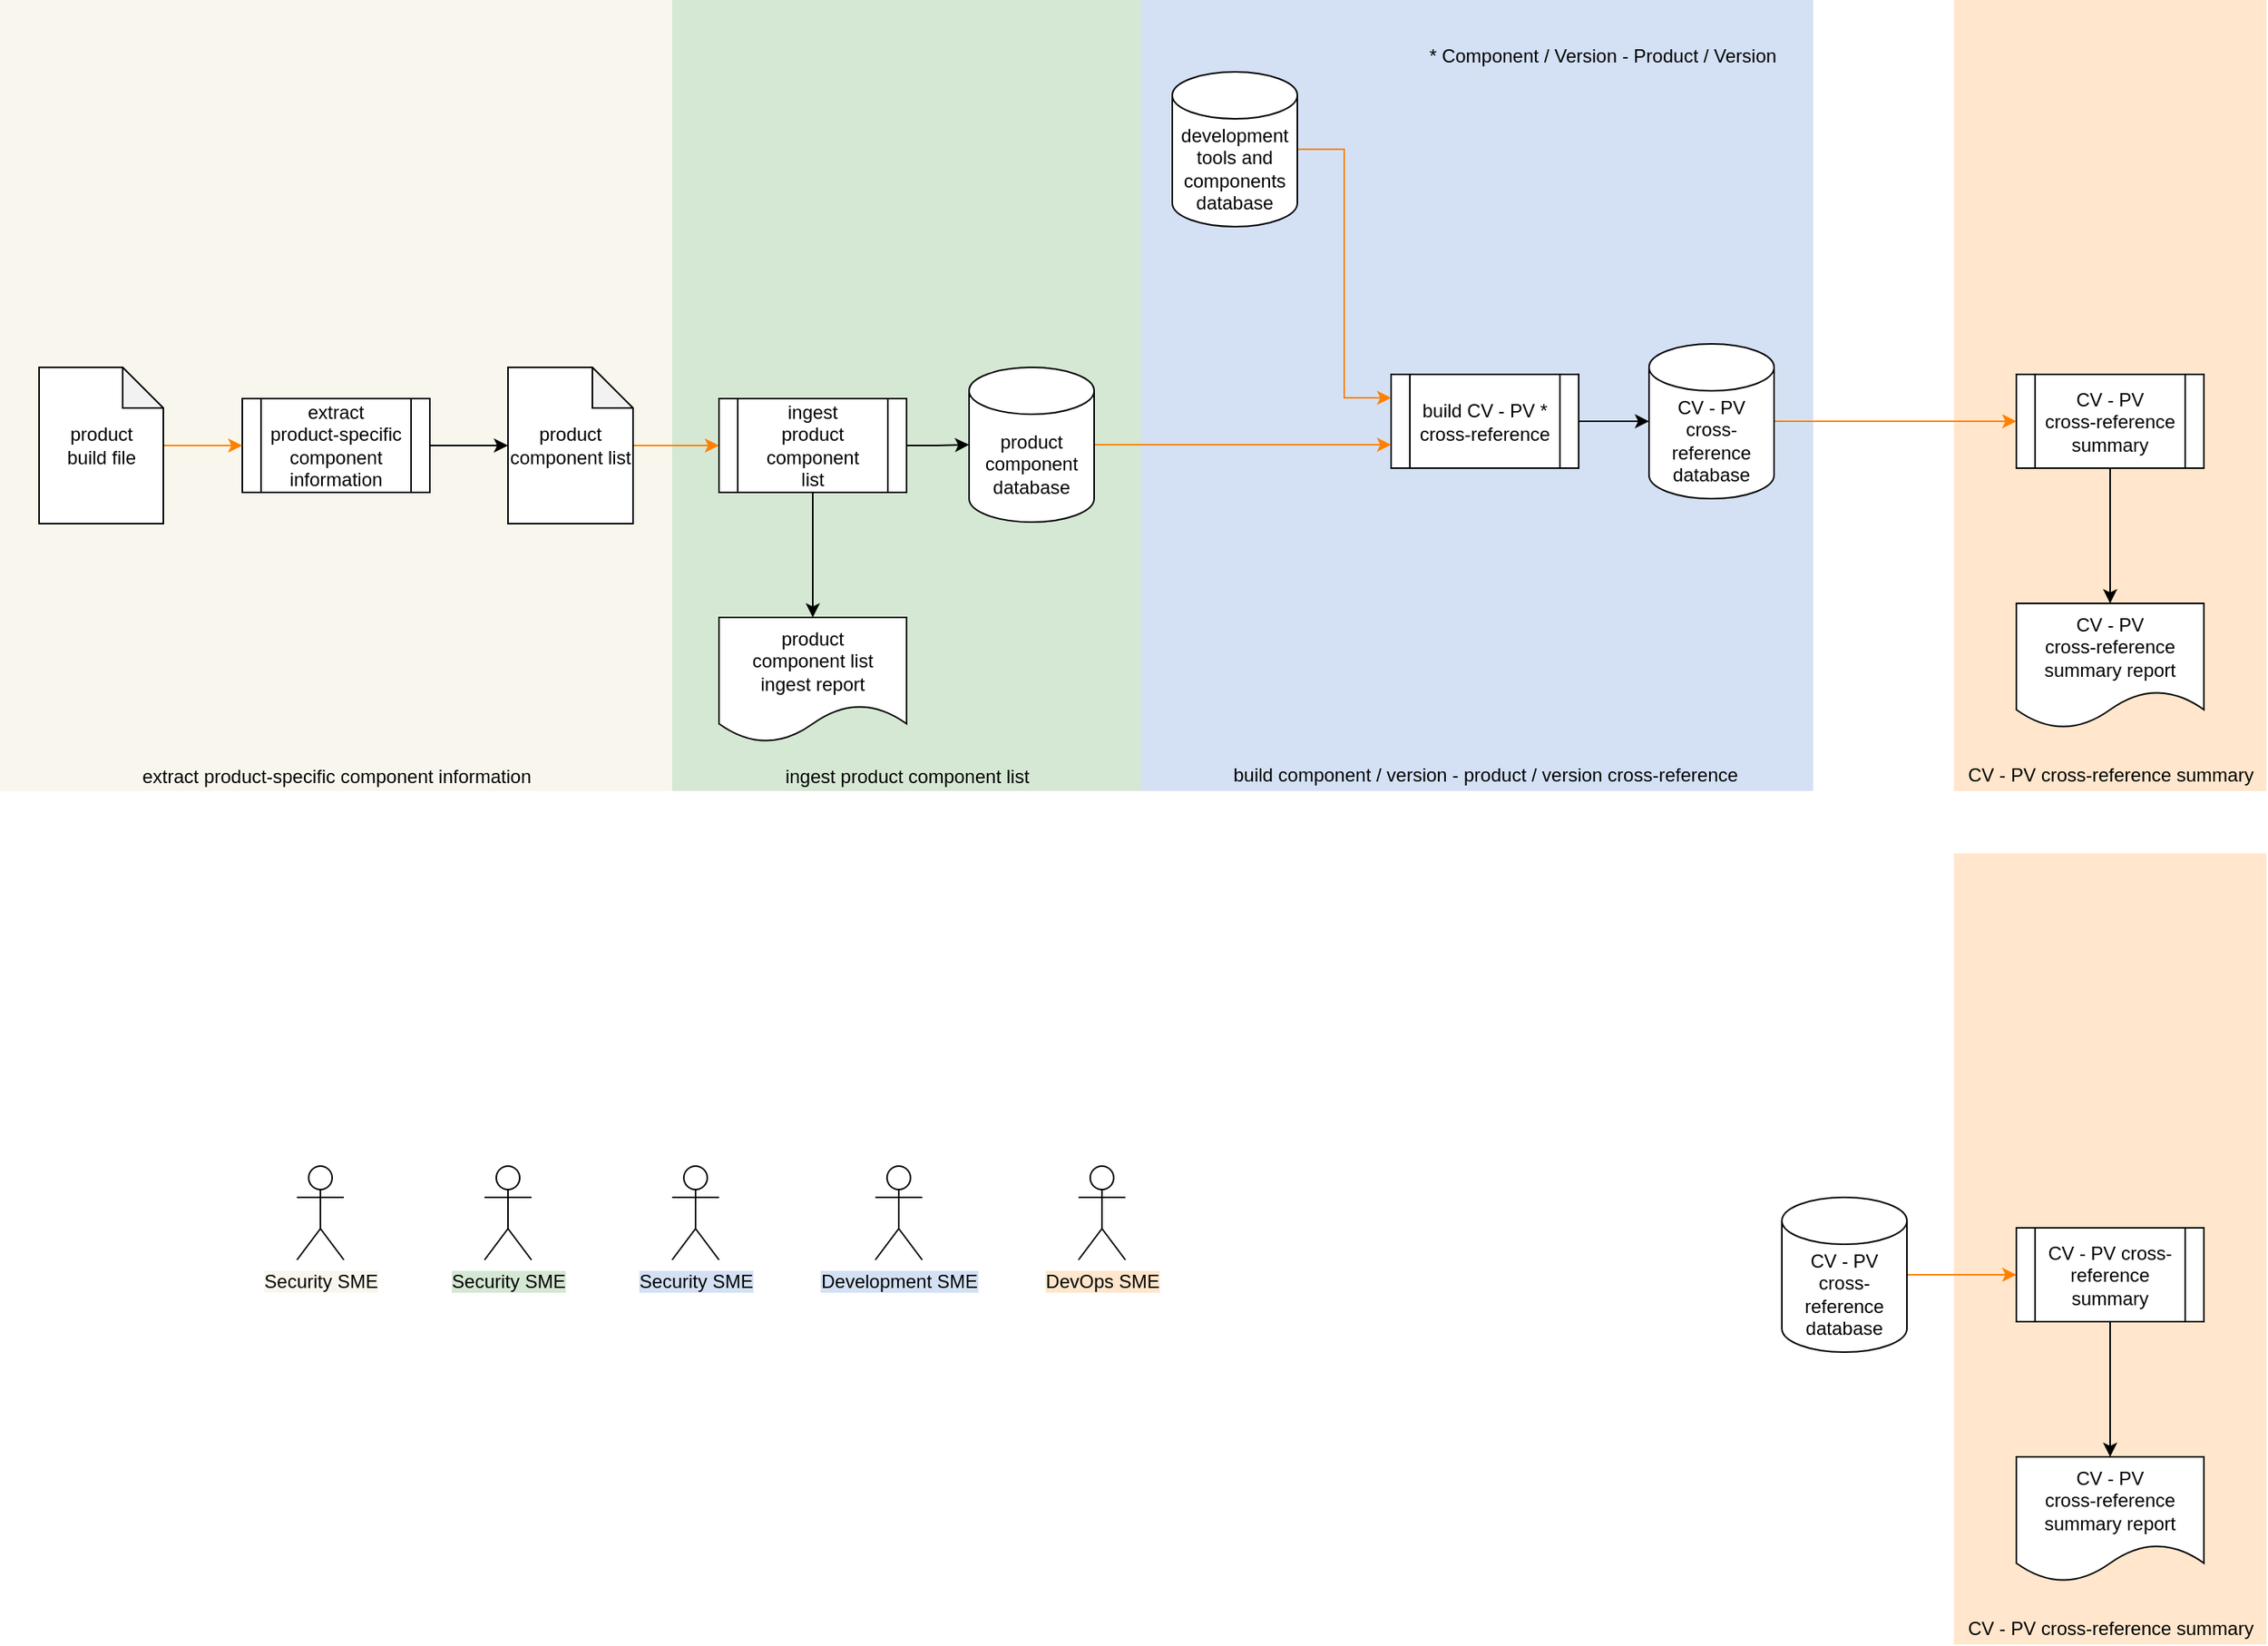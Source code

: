 <mxfile version="14.6.13" type="device"><diagram id="C5RBs43oDa-KdzZeNtuy" name="Page-1"><mxGraphModel dx="2516" dy="997" grid="1" gridSize="10" guides="1" tooltips="1" connect="1" arrows="1" fold="1" page="1" pageScale="1" pageWidth="827" pageHeight="1169" math="0" shadow="0"><root><mxCell id="WIyWlLk6GJQsqaUBKTNV-0"/><mxCell id="WIyWlLk6GJQsqaUBKTNV-1" parent="WIyWlLk6GJQsqaUBKTNV-0"/><mxCell id="wN83Spoh5uE3AaR1W7T5-43" value="" style="rounded=0;whiteSpace=wrap;html=1;strokeColor=none;fillColor=#FFE6CC;" parent="WIyWlLk6GJQsqaUBKTNV-1" vertex="1"><mxGeometry x="460" y="54" width="200" height="506" as="geometry"/></mxCell><mxCell id="wN83Spoh5uE3AaR1W7T5-98" value="" style="rounded=0;whiteSpace=wrap;html=1;strokeColor=none;fillColor=#F9F7ED;" parent="WIyWlLk6GJQsqaUBKTNV-1" vertex="1"><mxGeometry x="-790" y="54" width="430" height="506" as="geometry"/></mxCell><mxCell id="wN83Spoh5uE3AaR1W7T5-67" value="" style="rounded=0;whiteSpace=wrap;html=1;strokeColor=none;fillColor=#D4E1F5;" parent="WIyWlLk6GJQsqaUBKTNV-1" vertex="1"><mxGeometry x="-60" y="54" width="430" height="506" as="geometry"/></mxCell><mxCell id="wN83Spoh5uE3AaR1W7T5-15" value="" style="rounded=0;whiteSpace=wrap;html=1;fillColor=#D5E8D4;strokeColor=none;" parent="WIyWlLk6GJQsqaUBKTNV-1" vertex="1"><mxGeometry x="-360" y="54" width="300" height="506" as="geometry"/></mxCell><mxCell id="wN83Spoh5uE3AaR1W7T5-99" style="edgeStyle=orthogonalEdgeStyle;rounded=0;orthogonalLoop=1;jettySize=auto;html=1;entryX=0;entryY=0.5;entryDx=0;entryDy=0;strokeColor=#FF8000;" parent="WIyWlLk6GJQsqaUBKTNV-1" source="pf2Wbkb6V3aEikhFOSJb-10" target="6Zm5IRveUOEQ-voSjNhq-3" edge="1"><mxGeometry relative="1" as="geometry"/></mxCell><mxCell id="wN83Spoh5uE3AaR1W7T5-16" style="edgeStyle=orthogonalEdgeStyle;rounded=0;orthogonalLoop=1;jettySize=auto;html=1;exitX=1;exitY=0.5;exitDx=0;exitDy=0;entryX=0;entryY=0.5;entryDx=0;entryDy=0;entryPerimeter=0;" parent="WIyWlLk6GJQsqaUBKTNV-1" source="6Zm5IRveUOEQ-voSjNhq-3" target="KpswI-DQS3vM5ZkHjCUm-1" edge="1"><mxGeometry relative="1" as="geometry"/></mxCell><mxCell id="wN83Spoh5uE3AaR1W7T5-23" style="edgeStyle=orthogonalEdgeStyle;rounded=0;orthogonalLoop=1;jettySize=auto;html=1;exitX=0.5;exitY=1;exitDx=0;exitDy=0;" parent="WIyWlLk6GJQsqaUBKTNV-1" source="6Zm5IRveUOEQ-voSjNhq-3" target="wN83Spoh5uE3AaR1W7T5-22" edge="1"><mxGeometry relative="1" as="geometry"/></mxCell><mxCell id="6Zm5IRveUOEQ-voSjNhq-3" value="ingest&lt;br&gt;product component&lt;br&gt;list" style="shape=process;whiteSpace=wrap;html=1;backgroundOutline=1;" parent="WIyWlLk6GJQsqaUBKTNV-1" vertex="1"><mxGeometry x="-330" y="309" width="120" height="60" as="geometry"/></mxCell><mxCell id="AFasW3N3rb-dnXRpqXTf-31" style="edgeStyle=orthogonalEdgeStyle;rounded=0;orthogonalLoop=1;jettySize=auto;html=1;exitX=1;exitY=0.5;exitDx=0;exitDy=0;entryX=0;entryY=0.5;entryDx=0;entryDy=0;entryPerimeter=0;" parent="WIyWlLk6GJQsqaUBKTNV-1" source="6Zm5IRveUOEQ-voSjNhq-9" target="KpswI-DQS3vM5ZkHjCUm-2" edge="1"><mxGeometry relative="1" as="geometry"/></mxCell><mxCell id="wN83Spoh5uE3AaR1W7T5-73" style="edgeStyle=orthogonalEdgeStyle;rounded=0;orthogonalLoop=1;jettySize=auto;html=1;exitX=0.5;exitY=1;exitDx=0;exitDy=0;entryX=0.5;entryY=0;entryDx=0;entryDy=0;" parent="WIyWlLk6GJQsqaUBKTNV-1" source="wN83Spoh5uE3AaR1W7T5-35" target="wN83Spoh5uE3AaR1W7T5-72" edge="1"><mxGeometry relative="1" as="geometry"/></mxCell><mxCell id="6Zm5IRveUOEQ-voSjNhq-9" value="build CV - PV * cross-reference" style="shape=process;whiteSpace=wrap;html=1;backgroundOutline=1;" parent="WIyWlLk6GJQsqaUBKTNV-1" vertex="1"><mxGeometry x="100" y="293.5" width="120" height="60" as="geometry"/></mxCell><mxCell id="AFasW3N3rb-dnXRpqXTf-4" value="ingest product component list" style="text;html=1;align=center;verticalAlign=middle;resizable=0;points=[];autosize=1;" parent="WIyWlLk6GJQsqaUBKTNV-1" vertex="1"><mxGeometry x="-295" y="541" width="170" height="20" as="geometry"/></mxCell><mxCell id="AFasW3N3rb-dnXRpqXTf-5" value="build component / version - product / version cross-reference" style="text;html=1;align=center;verticalAlign=middle;resizable=0;points=[];autosize=1;" parent="WIyWlLk6GJQsqaUBKTNV-1" vertex="1"><mxGeometry x="-10" y="540" width="340" height="20" as="geometry"/></mxCell><mxCell id="wN83Spoh5uE3AaR1W7T5-71" style="edgeStyle=orthogonalEdgeStyle;rounded=0;orthogonalLoop=1;jettySize=auto;html=1;strokeColor=#FF8000;entryX=0;entryY=0.75;entryDx=0;entryDy=0;exitX=1;exitY=0.5;exitDx=0;exitDy=0;exitPerimeter=0;" parent="WIyWlLk6GJQsqaUBKTNV-1" source="KpswI-DQS3vM5ZkHjCUm-1" target="6Zm5IRveUOEQ-voSjNhq-9" edge="1"><mxGeometry relative="1" as="geometry"><mxPoint x="115" y="350" as="targetPoint"/><mxPoint x="5" y="670" as="sourcePoint"/></mxGeometry></mxCell><mxCell id="wN83Spoh5uE3AaR1W7T5-22" value="product&lt;br&gt;component list&lt;br&gt;ingest report" style="shape=document;whiteSpace=wrap;html=1;boundedLbl=1;" parent="WIyWlLk6GJQsqaUBKTNV-1" vertex="1"><mxGeometry x="-330" y="449" width="120" height="80" as="geometry"/></mxCell><mxCell id="wN83Spoh5uE3AaR1W7T5-35" value="CV - PV&lt;br&gt;cross-reference summary" style="shape=process;whiteSpace=wrap;html=1;backgroundOutline=1;" parent="WIyWlLk6GJQsqaUBKTNV-1" vertex="1"><mxGeometry x="500" y="293.5" width="120" height="60" as="geometry"/></mxCell><mxCell id="wN83Spoh5uE3AaR1W7T5-45" value="CV - PV cross-reference summary" style="text;html=1;align=center;verticalAlign=middle;resizable=0;points=[];autosize=1;" parent="WIyWlLk6GJQsqaUBKTNV-1" vertex="1"><mxGeometry x="460" y="540" width="200" height="20" as="geometry"/></mxCell><mxCell id="wN83Spoh5uE3AaR1W7T5-72" value="CV - PV&lt;br&gt;cross-reference summary&amp;nbsp;report" style="shape=document;whiteSpace=wrap;html=1;boundedLbl=1;" parent="WIyWlLk6GJQsqaUBKTNV-1" vertex="1"><mxGeometry x="500" y="440" width="120" height="80" as="geometry"/></mxCell><mxCell id="AXCP_vRWOkf5SYs7HRFB-17" style="edgeStyle=orthogonalEdgeStyle;rounded=0;orthogonalLoop=1;jettySize=auto;html=1;exitX=1;exitY=0.5;exitDx=0;exitDy=0;entryX=0;entryY=0.5;entryDx=0;entryDy=0;entryPerimeter=0;" parent="WIyWlLk6GJQsqaUBKTNV-1" source="wN83Spoh5uE3AaR1W7T5-111" target="pf2Wbkb6V3aEikhFOSJb-10" edge="1"><mxGeometry relative="1" as="geometry"/></mxCell><mxCell id="wN83Spoh5uE3AaR1W7T5-111" value="extract&lt;br&gt;product-specific component information" style="shape=process;whiteSpace=wrap;html=1;backgroundOutline=1;" parent="WIyWlLk6GJQsqaUBKTNV-1" vertex="1"><mxGeometry x="-635" y="309" width="120" height="60" as="geometry"/></mxCell><mxCell id="wN83Spoh5uE3AaR1W7T5-112" value="extract product-specific component information" style="text;html=1;align=center;verticalAlign=middle;resizable=0;points=[];autosize=1;" parent="WIyWlLk6GJQsqaUBKTNV-1" vertex="1"><mxGeometry x="-705" y="541" width="260" height="20" as="geometry"/></mxCell><mxCell id="AXCP_vRWOkf5SYs7HRFB-3" style="edgeStyle=orthogonalEdgeStyle;rounded=0;orthogonalLoop=1;jettySize=auto;html=1;entryX=0;entryY=0.5;entryDx=0;entryDy=0;strokeColor=#FF8000;" parent="WIyWlLk6GJQsqaUBKTNV-1" source="AXCP_vRWOkf5SYs7HRFB-2" target="wN83Spoh5uE3AaR1W7T5-111" edge="1"><mxGeometry relative="1" as="geometry"/></mxCell><mxCell id="AXCP_vRWOkf5SYs7HRFB-2" value="product&lt;br&gt;build file" style="shape=note;whiteSpace=wrap;html=1;backgroundOutline=1;darkOpacity=0.05;size=26;" parent="WIyWlLk6GJQsqaUBKTNV-1" vertex="1"><mxGeometry x="-765" y="289" width="79.5" height="100" as="geometry"/></mxCell><mxCell id="pf2Wbkb6V3aEikhFOSJb-10" value="product component list" style="shape=note;whiteSpace=wrap;html=1;backgroundOutline=1;darkOpacity=0.05;size=26;" parent="WIyWlLk6GJQsqaUBKTNV-1" vertex="1"><mxGeometry x="-465" y="289" width="80" height="100" as="geometry"/></mxCell><mxCell id="IPxfnIjCZiYCJYjC7kOt-33" style="edgeStyle=orthogonalEdgeStyle;rounded=0;orthogonalLoop=1;jettySize=auto;html=1;entryX=0;entryY=0.5;entryDx=0;entryDy=0;strokeColor=#FF8000;exitX=1;exitY=0.5;exitDx=0;exitDy=0;exitPerimeter=0;" parent="WIyWlLk6GJQsqaUBKTNV-1" source="KpswI-DQS3vM5ZkHjCUm-2" target="wN83Spoh5uE3AaR1W7T5-35" edge="1"><mxGeometry relative="1" as="geometry"/></mxCell><mxCell id="IPxfnIjCZiYCJYjC7kOt-4" value="&lt;span style=&quot;background-color: rgb(249 , 247 , 237)&quot;&gt;Security SME&lt;/span&gt;" style="shape=umlActor;verticalLabelPosition=bottom;verticalAlign=top;html=1;outlineConnect=0;fillColor=none;" parent="WIyWlLk6GJQsqaUBKTNV-1" vertex="1"><mxGeometry x="-600" y="800" width="30" height="60" as="geometry"/></mxCell><mxCell id="IPxfnIjCZiYCJYjC7kOt-7" value="&lt;span style=&quot;background-color: rgb(213 , 232 , 212)&quot;&gt;Security SME&lt;/span&gt;" style="shape=umlActor;verticalLabelPosition=bottom;verticalAlign=top;html=1;outlineConnect=0;fillColor=none;" parent="WIyWlLk6GJQsqaUBKTNV-1" vertex="1"><mxGeometry x="-480" y="800" width="30" height="60" as="geometry"/></mxCell><mxCell id="IPxfnIjCZiYCJYjC7kOt-18" value="&lt;span style=&quot;background-color: rgb(212 , 225 , 245)&quot;&gt;Development SME&lt;/span&gt;" style="shape=umlActor;verticalLabelPosition=bottom;verticalAlign=top;html=1;outlineConnect=0;fillColor=none;" parent="WIyWlLk6GJQsqaUBKTNV-1" vertex="1"><mxGeometry x="-230" y="800" width="30" height="60" as="geometry"/></mxCell><mxCell id="IPxfnIjCZiYCJYjC7kOt-19" value="&lt;span style=&quot;background-color: rgb(212 , 225 , 245)&quot;&gt;Security SME&lt;/span&gt;" style="shape=umlActor;verticalLabelPosition=bottom;verticalAlign=top;html=1;outlineConnect=0;fillColor=none;" parent="WIyWlLk6GJQsqaUBKTNV-1" vertex="1"><mxGeometry x="-360" y="800" width="30" height="60" as="geometry"/></mxCell><mxCell id="IPxfnIjCZiYCJYjC7kOt-27" value="&lt;span style=&quot;background-color: rgb(255 , 230 , 204)&quot;&gt;DevOps SME&lt;/span&gt;" style="shape=umlActor;verticalLabelPosition=bottom;verticalAlign=top;html=1;outlineConnect=0;fillColor=none;" parent="WIyWlLk6GJQsqaUBKTNV-1" vertex="1"><mxGeometry x="-100" y="800" width="30" height="60" as="geometry"/></mxCell><mxCell id="uPIsXb09c6ud4tN6r7FP-1" style="edgeStyle=orthogonalEdgeStyle;rounded=0;orthogonalLoop=1;jettySize=auto;html=1;entryX=0;entryY=0.25;entryDx=0;entryDy=0;strokeColor=#FF8000;exitX=1;exitY=0.5;exitDx=0;exitDy=0;exitPerimeter=0;" parent="WIyWlLk6GJQsqaUBKTNV-1" source="KpswI-DQS3vM5ZkHjCUm-0" target="6Zm5IRveUOEQ-voSjNhq-9" edge="1"><mxGeometry relative="1" as="geometry"><mxPoint x="80" y="295.5" as="targetPoint"/></mxGeometry></mxCell><mxCell id="KpswI-DQS3vM5ZkHjCUm-0" value="development tools and components database" style="shape=cylinder3;whiteSpace=wrap;html=1;boundedLbl=1;backgroundOutline=1;size=15;" vertex="1" parent="WIyWlLk6GJQsqaUBKTNV-1"><mxGeometry x="-40" y="100" width="80" height="99" as="geometry"/></mxCell><mxCell id="KpswI-DQS3vM5ZkHjCUm-1" value="product&lt;br&gt;component database" style="shape=cylinder3;whiteSpace=wrap;html=1;boundedLbl=1;backgroundOutline=1;size=15;" vertex="1" parent="WIyWlLk6GJQsqaUBKTNV-1"><mxGeometry x="-170" y="289" width="80" height="99" as="geometry"/></mxCell><mxCell id="KpswI-DQS3vM5ZkHjCUm-2" value="CV - PV cross-reference&lt;br&gt;database" style="shape=cylinder3;whiteSpace=wrap;html=1;boundedLbl=1;backgroundOutline=1;size=15;" vertex="1" parent="WIyWlLk6GJQsqaUBKTNV-1"><mxGeometry x="265" y="274" width="80" height="99" as="geometry"/></mxCell><mxCell id="KpswI-DQS3vM5ZkHjCUm-3" value="* Component / Version - Product / Version" style="text;html=1;align=center;verticalAlign=middle;resizable=0;points=[];autosize=1;" vertex="1" parent="WIyWlLk6GJQsqaUBKTNV-1"><mxGeometry x="115" y="80" width="240" height="20" as="geometry"/></mxCell><mxCell id="KpswI-DQS3vM5ZkHjCUm-5" value="" style="rounded=0;whiteSpace=wrap;html=1;strokeColor=none;fillColor=#FFE6CC;" vertex="1" parent="WIyWlLk6GJQsqaUBKTNV-1"><mxGeometry x="460" y="600" width="200" height="506" as="geometry"/></mxCell><mxCell id="KpswI-DQS3vM5ZkHjCUm-6" style="edgeStyle=orthogonalEdgeStyle;rounded=0;orthogonalLoop=1;jettySize=auto;html=1;exitX=0.5;exitY=1;exitDx=0;exitDy=0;entryX=0.5;entryY=0;entryDx=0;entryDy=0;" edge="1" source="KpswI-DQS3vM5ZkHjCUm-7" target="KpswI-DQS3vM5ZkHjCUm-9" parent="WIyWlLk6GJQsqaUBKTNV-1"><mxGeometry relative="1" as="geometry"/></mxCell><mxCell id="KpswI-DQS3vM5ZkHjCUm-7" value="CV - PV cross-reference summary" style="shape=process;whiteSpace=wrap;html=1;backgroundOutline=1;" vertex="1" parent="WIyWlLk6GJQsqaUBKTNV-1"><mxGeometry x="500" y="839.5" width="120" height="60" as="geometry"/></mxCell><mxCell id="KpswI-DQS3vM5ZkHjCUm-8" value="CV - PV cross-reference summary" style="text;html=1;align=center;verticalAlign=middle;resizable=0;points=[];autosize=1;" vertex="1" parent="WIyWlLk6GJQsqaUBKTNV-1"><mxGeometry x="460" y="1086" width="200" height="20" as="geometry"/></mxCell><mxCell id="KpswI-DQS3vM5ZkHjCUm-9" value="CV - PV&lt;br&gt;cross-reference summary&amp;nbsp;report" style="shape=document;whiteSpace=wrap;html=1;boundedLbl=1;" vertex="1" parent="WIyWlLk6GJQsqaUBKTNV-1"><mxGeometry x="500" y="986" width="120" height="80" as="geometry"/></mxCell><mxCell id="KpswI-DQS3vM5ZkHjCUm-10" style="edgeStyle=orthogonalEdgeStyle;rounded=0;orthogonalLoop=1;jettySize=auto;html=1;entryX=0;entryY=0.5;entryDx=0;entryDy=0;strokeColor=#FF8000;exitX=1;exitY=0.5;exitDx=0;exitDy=0;exitPerimeter=0;" edge="1" source="KpswI-DQS3vM5ZkHjCUm-11" target="KpswI-DQS3vM5ZkHjCUm-7" parent="WIyWlLk6GJQsqaUBKTNV-1"><mxGeometry relative="1" as="geometry"/></mxCell><mxCell id="KpswI-DQS3vM5ZkHjCUm-11" value="CV - PV cross-reference&lt;br&gt;database" style="shape=cylinder3;whiteSpace=wrap;html=1;boundedLbl=1;backgroundOutline=1;size=15;" vertex="1" parent="WIyWlLk6GJQsqaUBKTNV-1"><mxGeometry x="350" y="820" width="80" height="99" as="geometry"/></mxCell></root></mxGraphModel></diagram></mxfile>